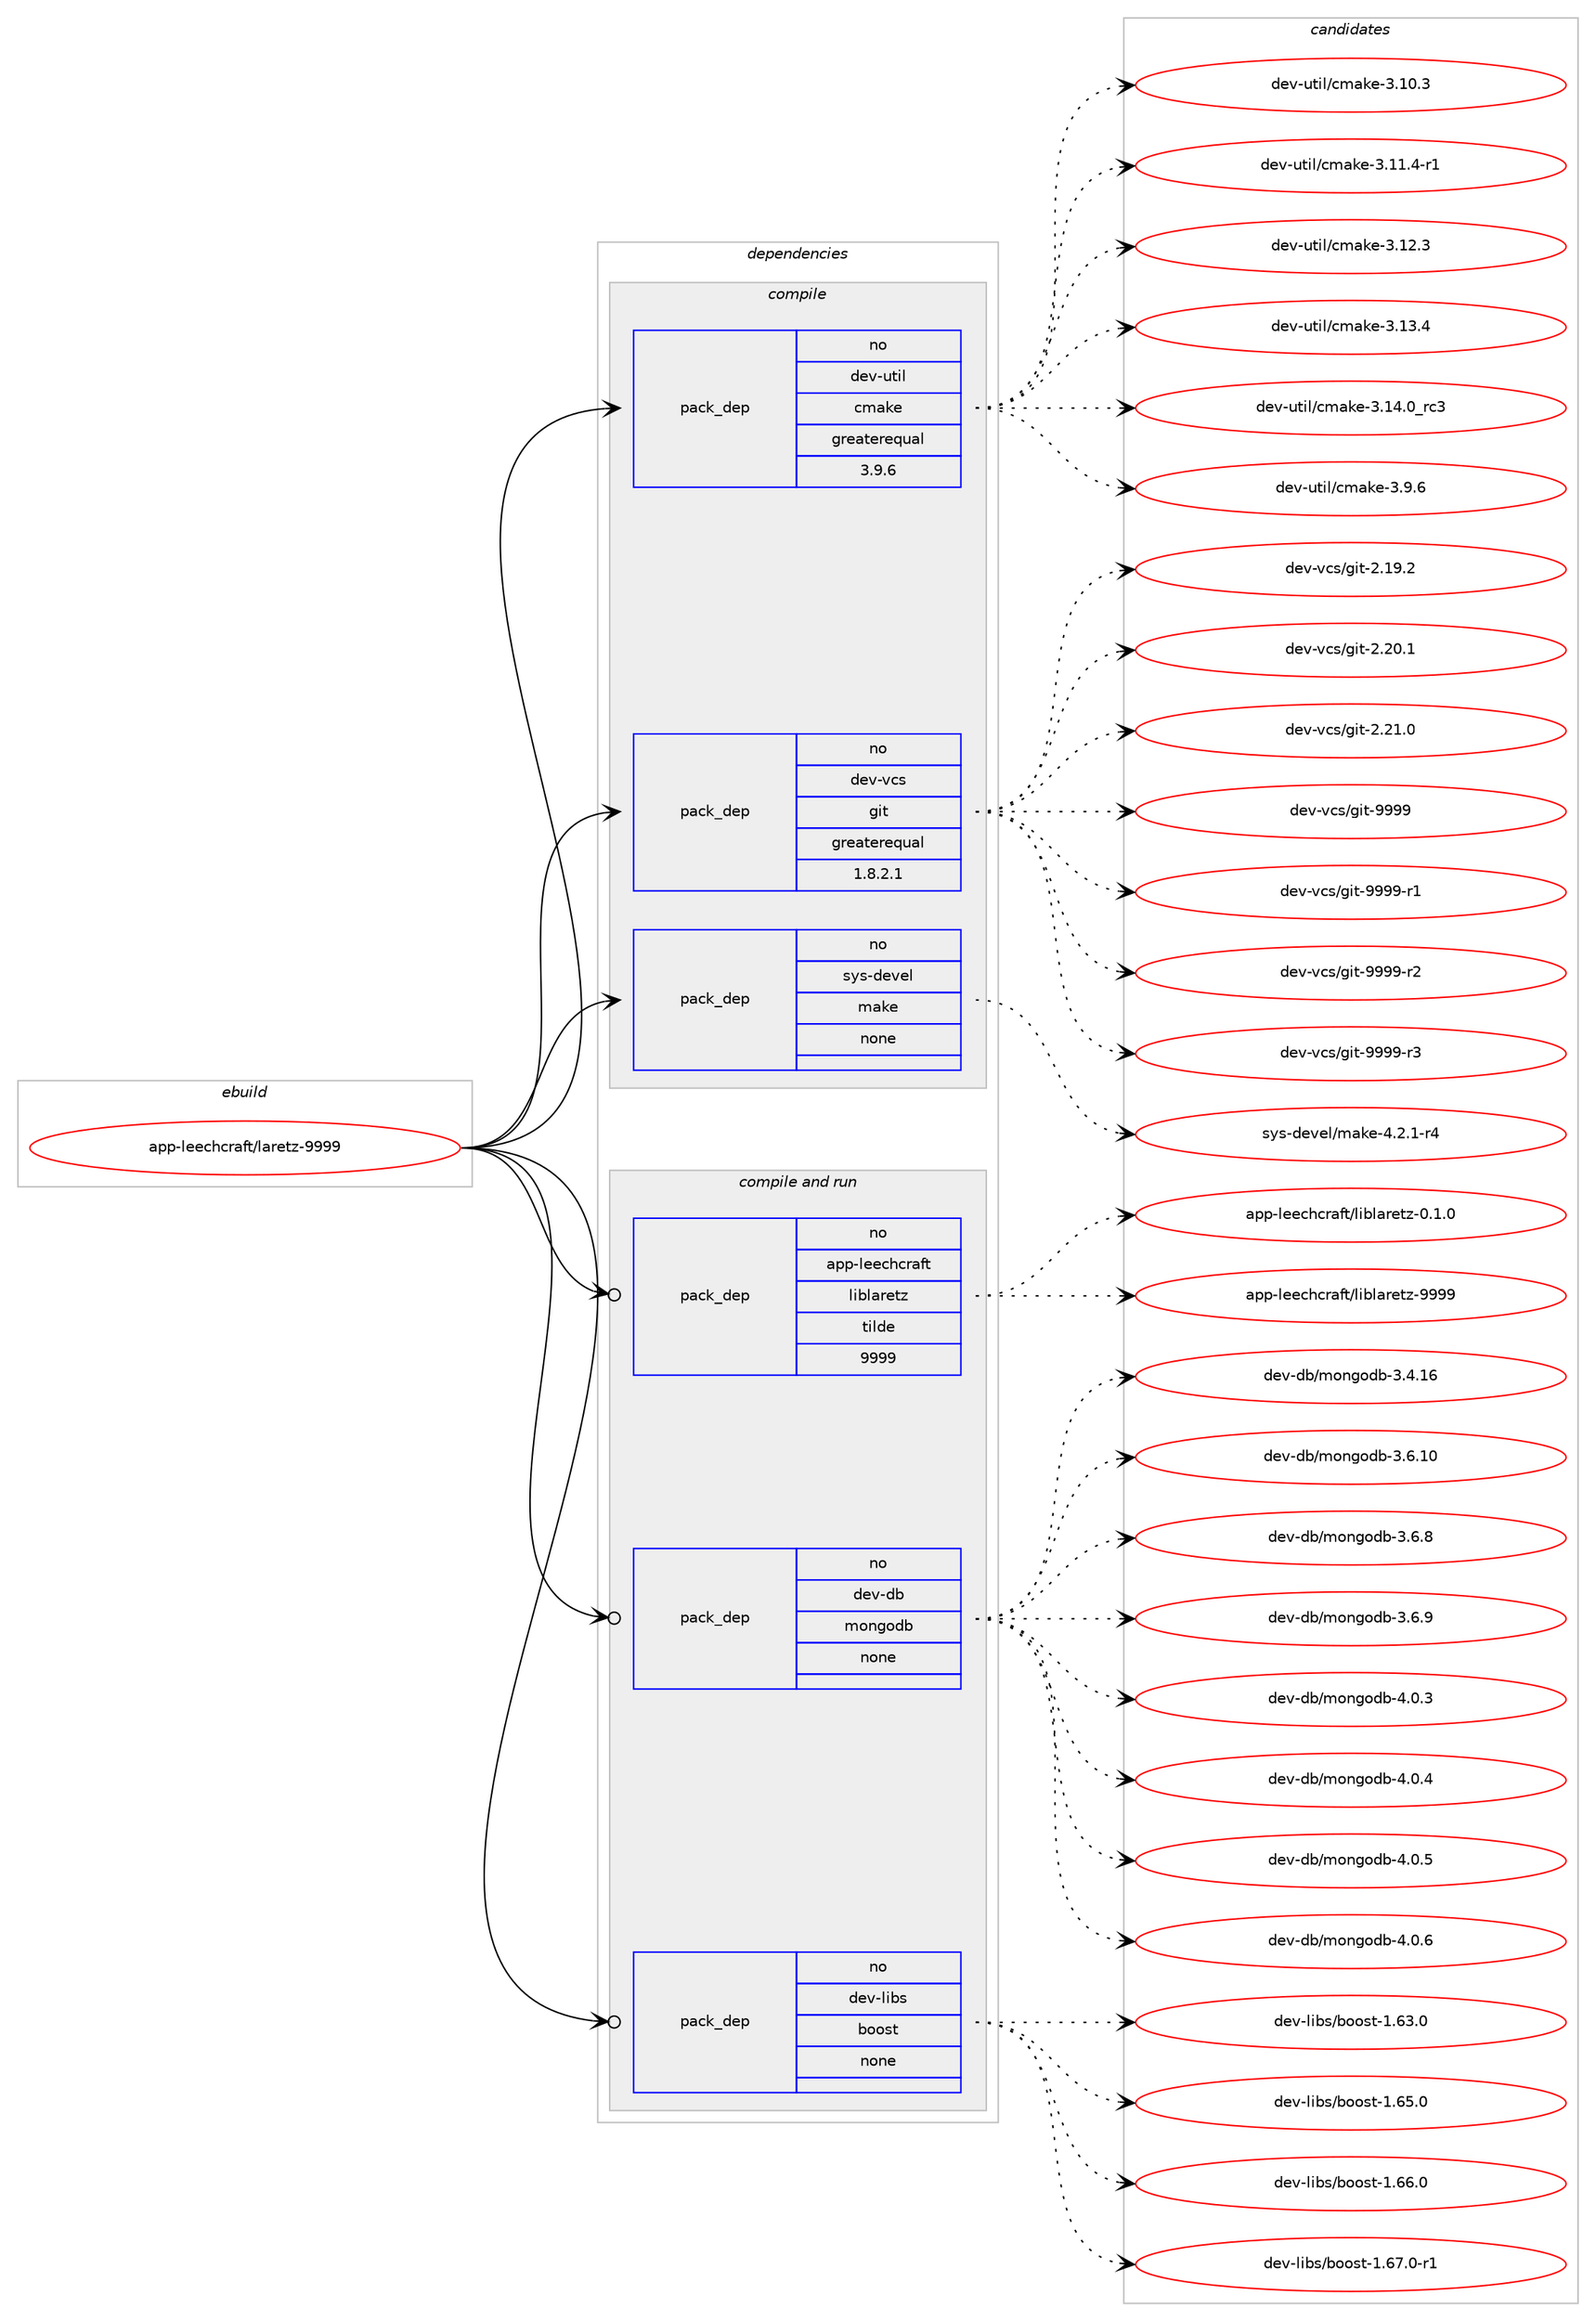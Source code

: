 digraph prolog {

# *************
# Graph options
# *************

newrank=true;
concentrate=true;
compound=true;
graph [rankdir=LR,fontname=Helvetica,fontsize=10,ranksep=1.5];#, ranksep=2.5, nodesep=0.2];
edge  [arrowhead=vee];
node  [fontname=Helvetica,fontsize=10];

# **********
# The ebuild
# **********

subgraph cluster_leftcol {
color=gray;
rank=same;
label=<<i>ebuild</i>>;
id [label="app-leechcraft/laretz-9999", color=red, width=4, href="../app-leechcraft/laretz-9999.svg"];
}

# ****************
# The dependencies
# ****************

subgraph cluster_midcol {
color=gray;
label=<<i>dependencies</i>>;
subgraph cluster_compile {
fillcolor="#eeeeee";
style=filled;
label=<<i>compile</i>>;
subgraph pack923634 {
dependency1296708 [label=<<TABLE BORDER="0" CELLBORDER="1" CELLSPACING="0" CELLPADDING="4" WIDTH="220"><TR><TD ROWSPAN="6" CELLPADDING="30">pack_dep</TD></TR><TR><TD WIDTH="110">no</TD></TR><TR><TD>dev-util</TD></TR><TR><TD>cmake</TD></TR><TR><TD>greaterequal</TD></TR><TR><TD>3.9.6</TD></TR></TABLE>>, shape=none, color=blue];
}
id:e -> dependency1296708:w [weight=20,style="solid",arrowhead="vee"];
subgraph pack923635 {
dependency1296709 [label=<<TABLE BORDER="0" CELLBORDER="1" CELLSPACING="0" CELLPADDING="4" WIDTH="220"><TR><TD ROWSPAN="6" CELLPADDING="30">pack_dep</TD></TR><TR><TD WIDTH="110">no</TD></TR><TR><TD>dev-vcs</TD></TR><TR><TD>git</TD></TR><TR><TD>greaterequal</TD></TR><TR><TD>1.8.2.1</TD></TR></TABLE>>, shape=none, color=blue];
}
id:e -> dependency1296709:w [weight=20,style="solid",arrowhead="vee"];
subgraph pack923636 {
dependency1296710 [label=<<TABLE BORDER="0" CELLBORDER="1" CELLSPACING="0" CELLPADDING="4" WIDTH="220"><TR><TD ROWSPAN="6" CELLPADDING="30">pack_dep</TD></TR><TR><TD WIDTH="110">no</TD></TR><TR><TD>sys-devel</TD></TR><TR><TD>make</TD></TR><TR><TD>none</TD></TR><TR><TD></TD></TR></TABLE>>, shape=none, color=blue];
}
id:e -> dependency1296710:w [weight=20,style="solid",arrowhead="vee"];
}
subgraph cluster_compileandrun {
fillcolor="#eeeeee";
style=filled;
label=<<i>compile and run</i>>;
subgraph pack923637 {
dependency1296711 [label=<<TABLE BORDER="0" CELLBORDER="1" CELLSPACING="0" CELLPADDING="4" WIDTH="220"><TR><TD ROWSPAN="6" CELLPADDING="30">pack_dep</TD></TR><TR><TD WIDTH="110">no</TD></TR><TR><TD>app-leechcraft</TD></TR><TR><TD>liblaretz</TD></TR><TR><TD>tilde</TD></TR><TR><TD>9999</TD></TR></TABLE>>, shape=none, color=blue];
}
id:e -> dependency1296711:w [weight=20,style="solid",arrowhead="odotvee"];
subgraph pack923638 {
dependency1296712 [label=<<TABLE BORDER="0" CELLBORDER="1" CELLSPACING="0" CELLPADDING="4" WIDTH="220"><TR><TD ROWSPAN="6" CELLPADDING="30">pack_dep</TD></TR><TR><TD WIDTH="110">no</TD></TR><TR><TD>dev-db</TD></TR><TR><TD>mongodb</TD></TR><TR><TD>none</TD></TR><TR><TD></TD></TR></TABLE>>, shape=none, color=blue];
}
id:e -> dependency1296712:w [weight=20,style="solid",arrowhead="odotvee"];
subgraph pack923639 {
dependency1296713 [label=<<TABLE BORDER="0" CELLBORDER="1" CELLSPACING="0" CELLPADDING="4" WIDTH="220"><TR><TD ROWSPAN="6" CELLPADDING="30">pack_dep</TD></TR><TR><TD WIDTH="110">no</TD></TR><TR><TD>dev-libs</TD></TR><TR><TD>boost</TD></TR><TR><TD>none</TD></TR><TR><TD></TD></TR></TABLE>>, shape=none, color=blue];
}
id:e -> dependency1296713:w [weight=20,style="solid",arrowhead="odotvee"];
}
subgraph cluster_run {
fillcolor="#eeeeee";
style=filled;
label=<<i>run</i>>;
}
}

# **************
# The candidates
# **************

subgraph cluster_choices {
rank=same;
color=gray;
label=<<i>candidates</i>>;

subgraph choice923634 {
color=black;
nodesep=1;
choice1001011184511711610510847991099710710145514649484651 [label="dev-util/cmake-3.10.3", color=red, width=4,href="../dev-util/cmake-3.10.3.svg"];
choice10010111845117116105108479910997107101455146494946524511449 [label="dev-util/cmake-3.11.4-r1", color=red, width=4,href="../dev-util/cmake-3.11.4-r1.svg"];
choice1001011184511711610510847991099710710145514649504651 [label="dev-util/cmake-3.12.3", color=red, width=4,href="../dev-util/cmake-3.12.3.svg"];
choice1001011184511711610510847991099710710145514649514652 [label="dev-util/cmake-3.13.4", color=red, width=4,href="../dev-util/cmake-3.13.4.svg"];
choice1001011184511711610510847991099710710145514649524648951149951 [label="dev-util/cmake-3.14.0_rc3", color=red, width=4,href="../dev-util/cmake-3.14.0_rc3.svg"];
choice10010111845117116105108479910997107101455146574654 [label="dev-util/cmake-3.9.6", color=red, width=4,href="../dev-util/cmake-3.9.6.svg"];
dependency1296708:e -> choice1001011184511711610510847991099710710145514649484651:w [style=dotted,weight="100"];
dependency1296708:e -> choice10010111845117116105108479910997107101455146494946524511449:w [style=dotted,weight="100"];
dependency1296708:e -> choice1001011184511711610510847991099710710145514649504651:w [style=dotted,weight="100"];
dependency1296708:e -> choice1001011184511711610510847991099710710145514649514652:w [style=dotted,weight="100"];
dependency1296708:e -> choice1001011184511711610510847991099710710145514649524648951149951:w [style=dotted,weight="100"];
dependency1296708:e -> choice10010111845117116105108479910997107101455146574654:w [style=dotted,weight="100"];
}
subgraph choice923635 {
color=black;
nodesep=1;
choice10010111845118991154710310511645504649574650 [label="dev-vcs/git-2.19.2", color=red, width=4,href="../dev-vcs/git-2.19.2.svg"];
choice10010111845118991154710310511645504650484649 [label="dev-vcs/git-2.20.1", color=red, width=4,href="../dev-vcs/git-2.20.1.svg"];
choice10010111845118991154710310511645504650494648 [label="dev-vcs/git-2.21.0", color=red, width=4,href="../dev-vcs/git-2.21.0.svg"];
choice1001011184511899115471031051164557575757 [label="dev-vcs/git-9999", color=red, width=4,href="../dev-vcs/git-9999.svg"];
choice10010111845118991154710310511645575757574511449 [label="dev-vcs/git-9999-r1", color=red, width=4,href="../dev-vcs/git-9999-r1.svg"];
choice10010111845118991154710310511645575757574511450 [label="dev-vcs/git-9999-r2", color=red, width=4,href="../dev-vcs/git-9999-r2.svg"];
choice10010111845118991154710310511645575757574511451 [label="dev-vcs/git-9999-r3", color=red, width=4,href="../dev-vcs/git-9999-r3.svg"];
dependency1296709:e -> choice10010111845118991154710310511645504649574650:w [style=dotted,weight="100"];
dependency1296709:e -> choice10010111845118991154710310511645504650484649:w [style=dotted,weight="100"];
dependency1296709:e -> choice10010111845118991154710310511645504650494648:w [style=dotted,weight="100"];
dependency1296709:e -> choice1001011184511899115471031051164557575757:w [style=dotted,weight="100"];
dependency1296709:e -> choice10010111845118991154710310511645575757574511449:w [style=dotted,weight="100"];
dependency1296709:e -> choice10010111845118991154710310511645575757574511450:w [style=dotted,weight="100"];
dependency1296709:e -> choice10010111845118991154710310511645575757574511451:w [style=dotted,weight="100"];
}
subgraph choice923636 {
color=black;
nodesep=1;
choice1151211154510010111810110847109971071014552465046494511452 [label="sys-devel/make-4.2.1-r4", color=red, width=4,href="../sys-devel/make-4.2.1-r4.svg"];
dependency1296710:e -> choice1151211154510010111810110847109971071014552465046494511452:w [style=dotted,weight="100"];
}
subgraph choice923637 {
color=black;
nodesep=1;
choice9711211245108101101991049911497102116471081059810897114101116122454846494648 [label="app-leechcraft/liblaretz-0.1.0", color=red, width=4,href="../app-leechcraft/liblaretz-0.1.0.svg"];
choice97112112451081011019910499114971021164710810598108971141011161224557575757 [label="app-leechcraft/liblaretz-9999", color=red, width=4,href="../app-leechcraft/liblaretz-9999.svg"];
dependency1296711:e -> choice9711211245108101101991049911497102116471081059810897114101116122454846494648:w [style=dotted,weight="100"];
dependency1296711:e -> choice97112112451081011019910499114971021164710810598108971141011161224557575757:w [style=dotted,weight="100"];
}
subgraph choice923638 {
color=black;
nodesep=1;
choice1001011184510098471091111101031111009845514652464954 [label="dev-db/mongodb-3.4.16", color=red, width=4,href="../dev-db/mongodb-3.4.16.svg"];
choice1001011184510098471091111101031111009845514654464948 [label="dev-db/mongodb-3.6.10", color=red, width=4,href="../dev-db/mongodb-3.6.10.svg"];
choice10010111845100984710911111010311110098455146544656 [label="dev-db/mongodb-3.6.8", color=red, width=4,href="../dev-db/mongodb-3.6.8.svg"];
choice10010111845100984710911111010311110098455146544657 [label="dev-db/mongodb-3.6.9", color=red, width=4,href="../dev-db/mongodb-3.6.9.svg"];
choice10010111845100984710911111010311110098455246484651 [label="dev-db/mongodb-4.0.3", color=red, width=4,href="../dev-db/mongodb-4.0.3.svg"];
choice10010111845100984710911111010311110098455246484652 [label="dev-db/mongodb-4.0.4", color=red, width=4,href="../dev-db/mongodb-4.0.4.svg"];
choice10010111845100984710911111010311110098455246484653 [label="dev-db/mongodb-4.0.5", color=red, width=4,href="../dev-db/mongodb-4.0.5.svg"];
choice10010111845100984710911111010311110098455246484654 [label="dev-db/mongodb-4.0.6", color=red, width=4,href="../dev-db/mongodb-4.0.6.svg"];
dependency1296712:e -> choice1001011184510098471091111101031111009845514652464954:w [style=dotted,weight="100"];
dependency1296712:e -> choice1001011184510098471091111101031111009845514654464948:w [style=dotted,weight="100"];
dependency1296712:e -> choice10010111845100984710911111010311110098455146544656:w [style=dotted,weight="100"];
dependency1296712:e -> choice10010111845100984710911111010311110098455146544657:w [style=dotted,weight="100"];
dependency1296712:e -> choice10010111845100984710911111010311110098455246484651:w [style=dotted,weight="100"];
dependency1296712:e -> choice10010111845100984710911111010311110098455246484652:w [style=dotted,weight="100"];
dependency1296712:e -> choice10010111845100984710911111010311110098455246484653:w [style=dotted,weight="100"];
dependency1296712:e -> choice10010111845100984710911111010311110098455246484654:w [style=dotted,weight="100"];
}
subgraph choice923639 {
color=black;
nodesep=1;
choice1001011184510810598115479811111111511645494654514648 [label="dev-libs/boost-1.63.0", color=red, width=4,href="../dev-libs/boost-1.63.0.svg"];
choice1001011184510810598115479811111111511645494654534648 [label="dev-libs/boost-1.65.0", color=red, width=4,href="../dev-libs/boost-1.65.0.svg"];
choice1001011184510810598115479811111111511645494654544648 [label="dev-libs/boost-1.66.0", color=red, width=4,href="../dev-libs/boost-1.66.0.svg"];
choice10010111845108105981154798111111115116454946545546484511449 [label="dev-libs/boost-1.67.0-r1", color=red, width=4,href="../dev-libs/boost-1.67.0-r1.svg"];
dependency1296713:e -> choice1001011184510810598115479811111111511645494654514648:w [style=dotted,weight="100"];
dependency1296713:e -> choice1001011184510810598115479811111111511645494654534648:w [style=dotted,weight="100"];
dependency1296713:e -> choice1001011184510810598115479811111111511645494654544648:w [style=dotted,weight="100"];
dependency1296713:e -> choice10010111845108105981154798111111115116454946545546484511449:w [style=dotted,weight="100"];
}
}

}
